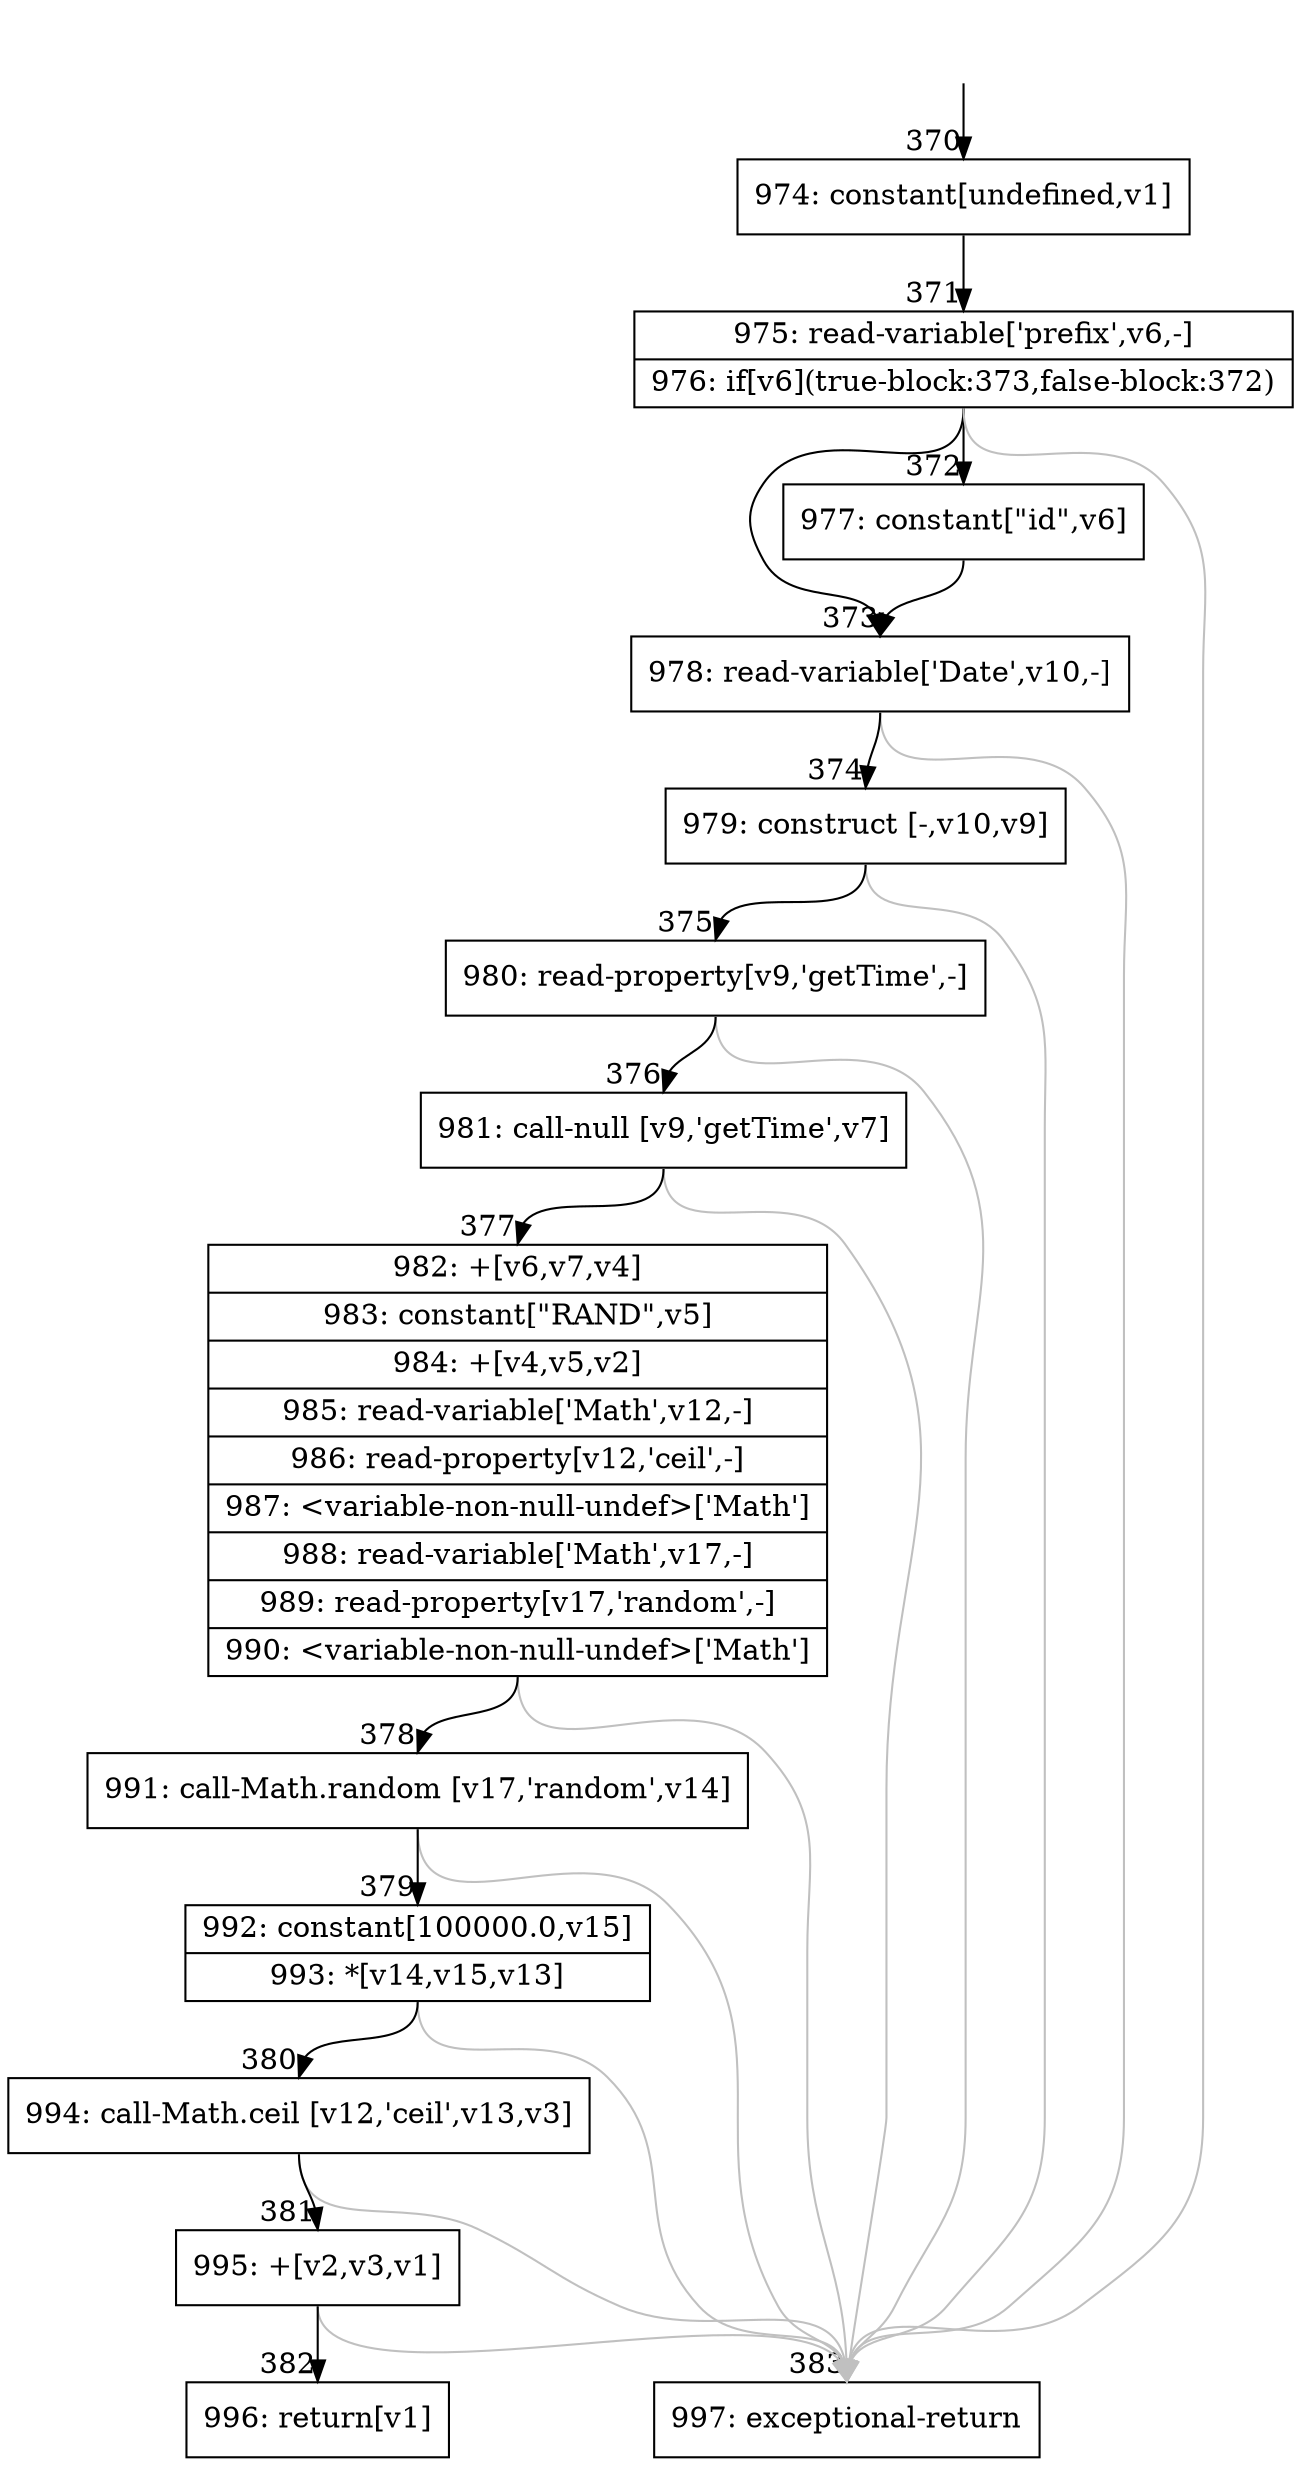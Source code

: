 digraph {
rankdir="TD"
BB_entry30[shape=none,label=""];
BB_entry30 -> BB370 [tailport=s, headport=n, headlabel="    370"]
BB370 [shape=record label="{974: constant[undefined,v1]}" ] 
BB370 -> BB371 [tailport=s, headport=n, headlabel="      371"]
BB371 [shape=record label="{975: read-variable['prefix',v6,-]|976: if[v6](true-block:373,false-block:372)}" ] 
BB371 -> BB373 [tailport=s, headport=n, headlabel="      373"]
BB371 -> BB372 [tailport=s, headport=n, headlabel="      372"]
BB371 -> BB383 [tailport=s, headport=n, color=gray, headlabel="      383"]
BB372 [shape=record label="{977: constant[\"id\",v6]}" ] 
BB372 -> BB373 [tailport=s, headport=n]
BB373 [shape=record label="{978: read-variable['Date',v10,-]}" ] 
BB373 -> BB374 [tailport=s, headport=n, headlabel="      374"]
BB373 -> BB383 [tailport=s, headport=n, color=gray]
BB374 [shape=record label="{979: construct [-,v10,v9]}" ] 
BB374 -> BB375 [tailport=s, headport=n, headlabel="      375"]
BB374 -> BB383 [tailport=s, headport=n, color=gray]
BB375 [shape=record label="{980: read-property[v9,'getTime',-]}" ] 
BB375 -> BB376 [tailport=s, headport=n, headlabel="      376"]
BB375 -> BB383 [tailport=s, headport=n, color=gray]
BB376 [shape=record label="{981: call-null [v9,'getTime',v7]}" ] 
BB376 -> BB377 [tailport=s, headport=n, headlabel="      377"]
BB376 -> BB383 [tailport=s, headport=n, color=gray]
BB377 [shape=record label="{982: +[v6,v7,v4]|983: constant[\"RAND\",v5]|984: +[v4,v5,v2]|985: read-variable['Math',v12,-]|986: read-property[v12,'ceil',-]|987: \<variable-non-null-undef\>['Math']|988: read-variable['Math',v17,-]|989: read-property[v17,'random',-]|990: \<variable-non-null-undef\>['Math']}" ] 
BB377 -> BB378 [tailport=s, headport=n, headlabel="      378"]
BB377 -> BB383 [tailport=s, headport=n, color=gray]
BB378 [shape=record label="{991: call-Math.random [v17,'random',v14]}" ] 
BB378 -> BB379 [tailport=s, headport=n, headlabel="      379"]
BB378 -> BB383 [tailport=s, headport=n, color=gray]
BB379 [shape=record label="{992: constant[100000.0,v15]|993: *[v14,v15,v13]}" ] 
BB379 -> BB380 [tailport=s, headport=n, headlabel="      380"]
BB379 -> BB383 [tailport=s, headport=n, color=gray]
BB380 [shape=record label="{994: call-Math.ceil [v12,'ceil',v13,v3]}" ] 
BB380 -> BB381 [tailport=s, headport=n, headlabel="      381"]
BB380 -> BB383 [tailport=s, headport=n, color=gray]
BB381 [shape=record label="{995: +[v2,v3,v1]}" ] 
BB381 -> BB382 [tailport=s, headport=n, headlabel="      382"]
BB381 -> BB383 [tailport=s, headport=n, color=gray]
BB382 [shape=record label="{996: return[v1]}" ] 
BB383 [shape=record label="{997: exceptional-return}" ] 
//#$~ 286
}
